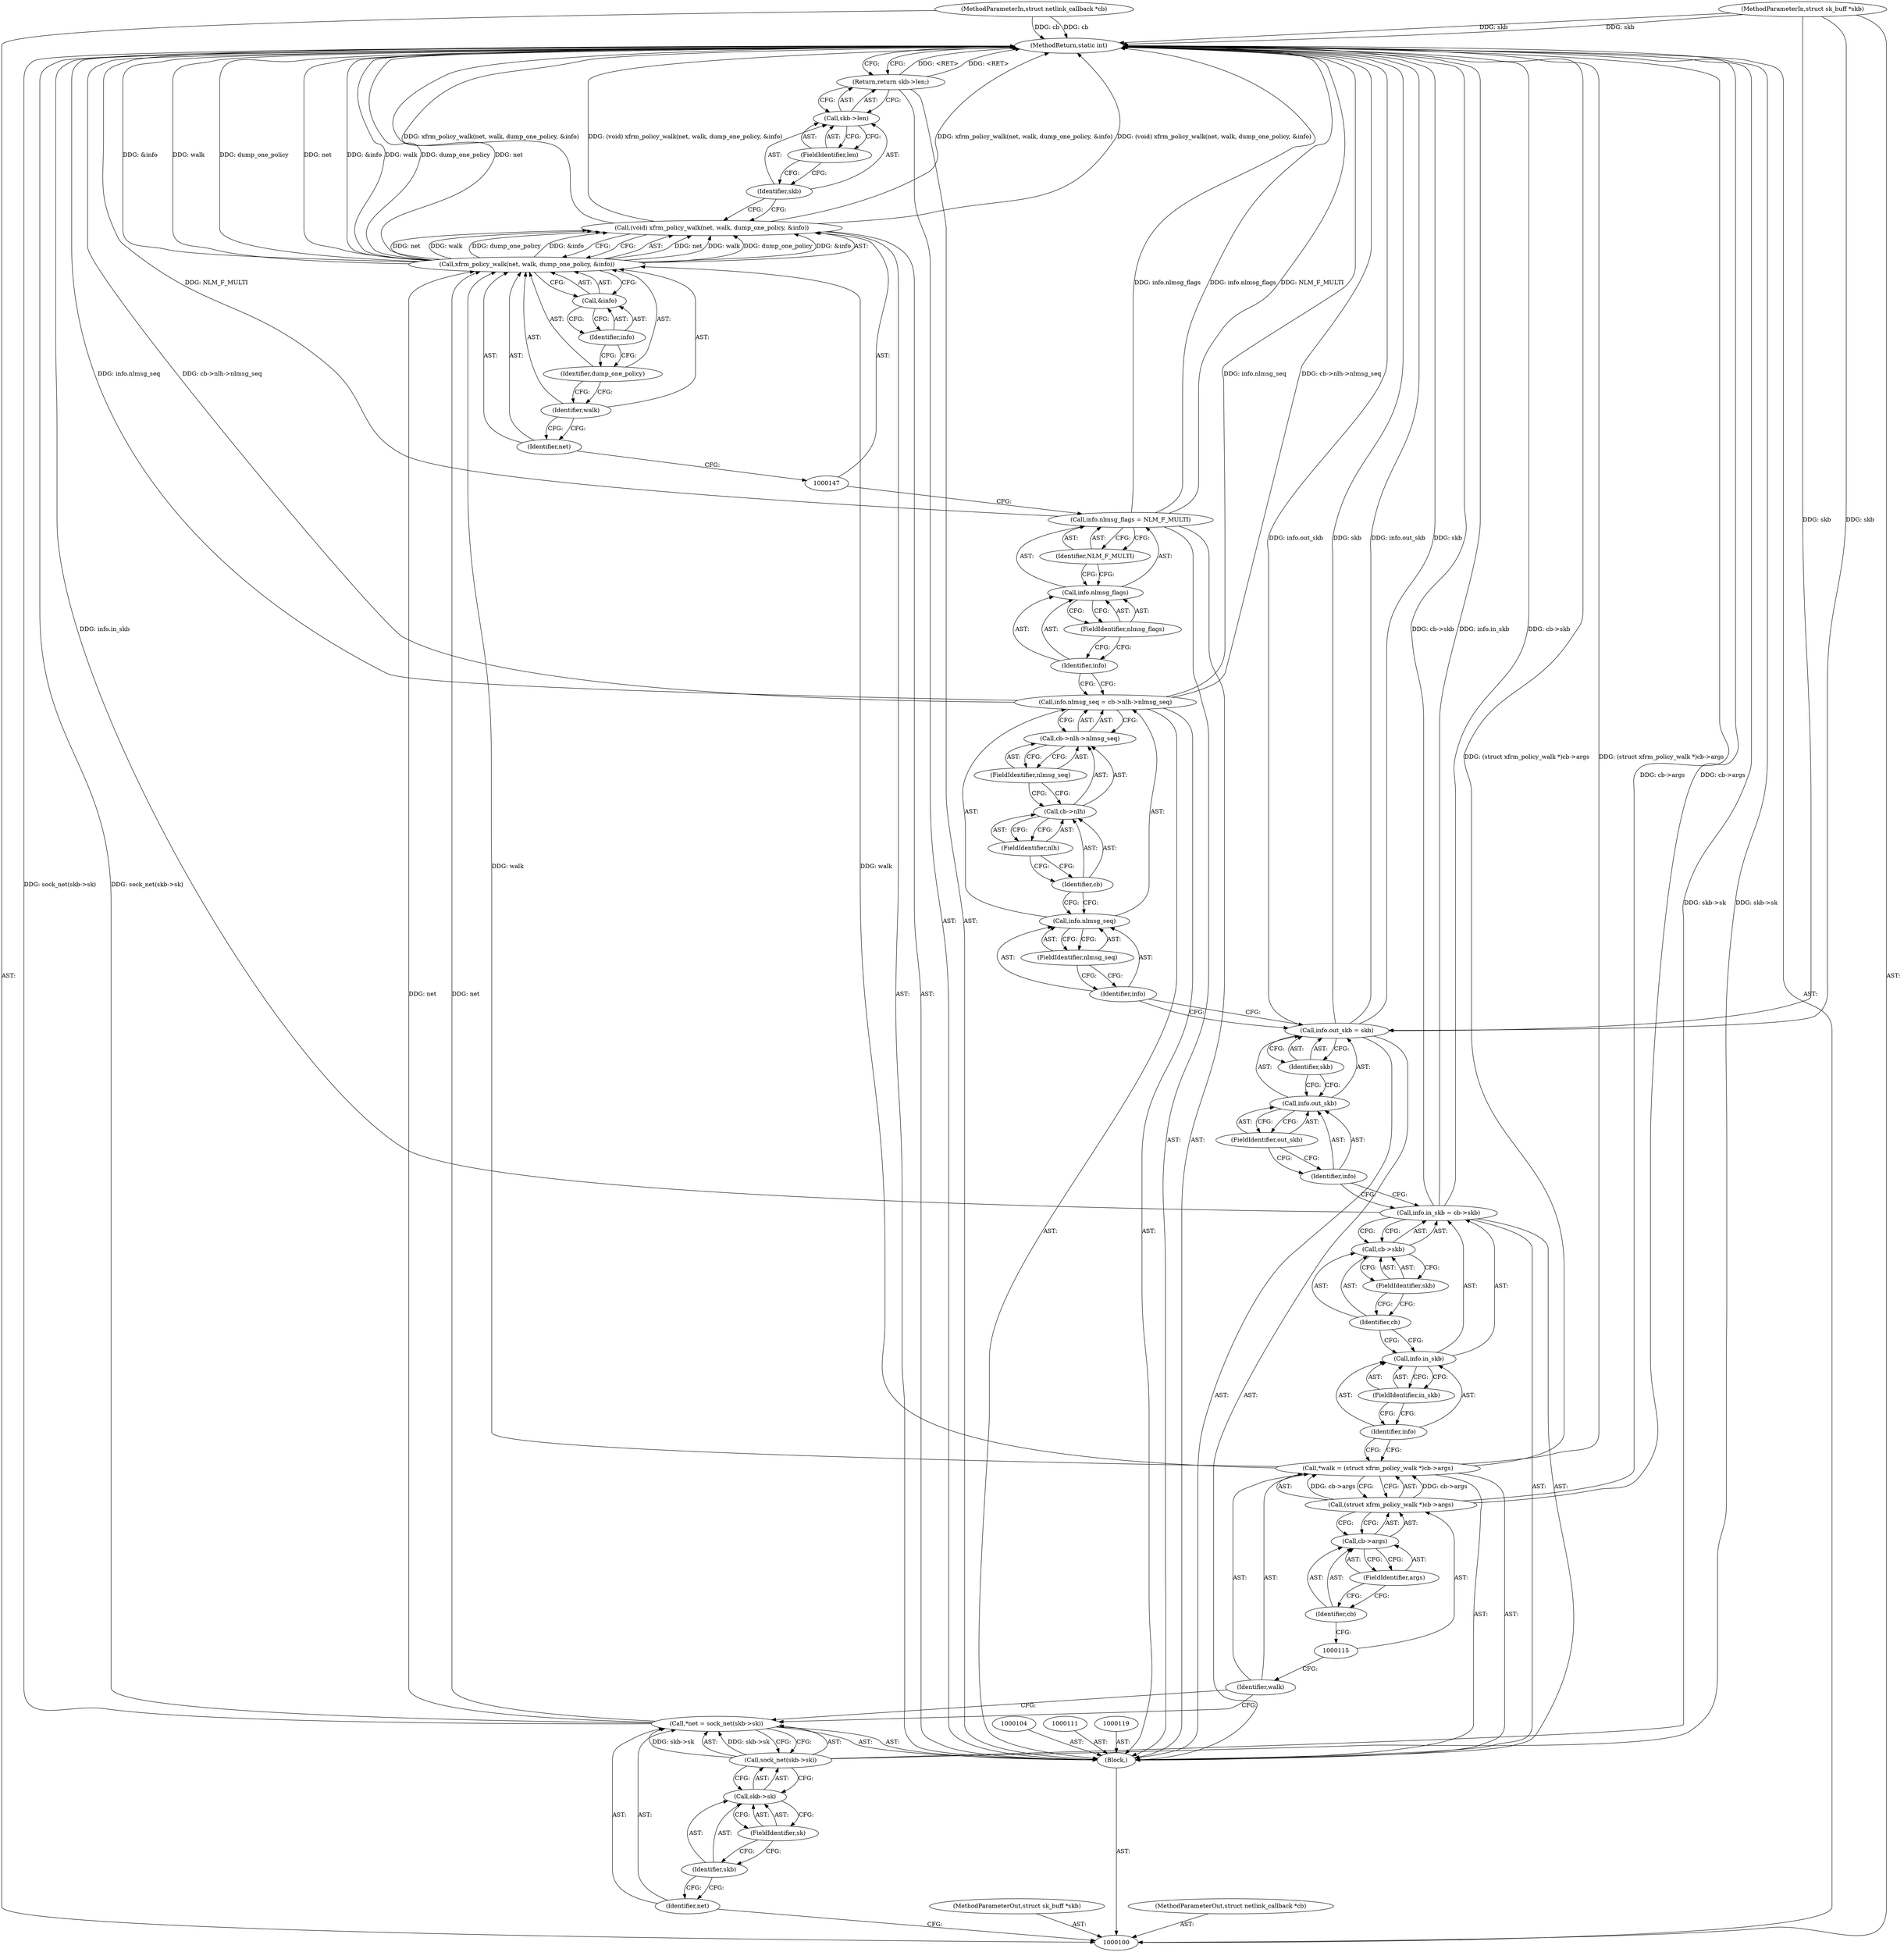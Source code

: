 digraph "0_linux_1137b5e2529a8f5ca8ee709288ecba3e68044df2" {
"1000158" [label="(MethodReturn,static int)"];
"1000101" [label="(MethodParameterIn,struct sk_buff *skb)"];
"1000203" [label="(MethodParameterOut,struct sk_buff *skb)"];
"1000102" [label="(MethodParameterIn,struct netlink_callback *cb)"];
"1000204" [label="(MethodParameterOut,struct netlink_callback *cb)"];
"1000141" [label="(Call,info.nlmsg_flags = NLM_F_MULTI)"];
"1000142" [label="(Call,info.nlmsg_flags)"];
"1000143" [label="(Identifier,info)"];
"1000145" [label="(Identifier,NLM_F_MULTI)"];
"1000144" [label="(FieldIdentifier,nlmsg_flags)"];
"1000146" [label="(Call,(void) xfrm_policy_walk(net, walk, dump_one_policy, &info))"];
"1000149" [label="(Identifier,net)"];
"1000150" [label="(Identifier,walk)"];
"1000151" [label="(Identifier,dump_one_policy)"];
"1000152" [label="(Call,&info)"];
"1000153" [label="(Identifier,info)"];
"1000148" [label="(Call,xfrm_policy_walk(net, walk, dump_one_policy, &info))"];
"1000157" [label="(FieldIdentifier,len)"];
"1000154" [label="(Return,return skb->len;)"];
"1000155" [label="(Call,skb->len)"];
"1000156" [label="(Identifier,skb)"];
"1000103" [label="(Block,)"];
"1000105" [label="(Call,*net = sock_net(skb->sk))"];
"1000106" [label="(Identifier,net)"];
"1000107" [label="(Call,sock_net(skb->sk))"];
"1000108" [label="(Call,skb->sk)"];
"1000109" [label="(Identifier,skb)"];
"1000110" [label="(FieldIdentifier,sk)"];
"1000112" [label="(Call,*walk = (struct xfrm_policy_walk *)cb->args)"];
"1000113" [label="(Identifier,walk)"];
"1000114" [label="(Call,(struct xfrm_policy_walk *)cb->args)"];
"1000116" [label="(Call,cb->args)"];
"1000117" [label="(Identifier,cb)"];
"1000118" [label="(FieldIdentifier,args)"];
"1000124" [label="(Call,cb->skb)"];
"1000125" [label="(Identifier,cb)"];
"1000120" [label="(Call,info.in_skb = cb->skb)"];
"1000121" [label="(Call,info.in_skb)"];
"1000122" [label="(Identifier,info)"];
"1000126" [label="(FieldIdentifier,skb)"];
"1000123" [label="(FieldIdentifier,in_skb)"];
"1000131" [label="(Identifier,skb)"];
"1000127" [label="(Call,info.out_skb = skb)"];
"1000128" [label="(Call,info.out_skb)"];
"1000129" [label="(Identifier,info)"];
"1000130" [label="(FieldIdentifier,out_skb)"];
"1000136" [label="(Call,cb->nlh->nlmsg_seq)"];
"1000137" [label="(Call,cb->nlh)"];
"1000138" [label="(Identifier,cb)"];
"1000132" [label="(Call,info.nlmsg_seq = cb->nlh->nlmsg_seq)"];
"1000133" [label="(Call,info.nlmsg_seq)"];
"1000134" [label="(Identifier,info)"];
"1000139" [label="(FieldIdentifier,nlh)"];
"1000140" [label="(FieldIdentifier,nlmsg_seq)"];
"1000135" [label="(FieldIdentifier,nlmsg_seq)"];
"1000158" -> "1000100"  [label="AST: "];
"1000158" -> "1000154"  [label="CFG: "];
"1000141" -> "1000158"  [label="DDG: info.nlmsg_flags"];
"1000141" -> "1000158"  [label="DDG: NLM_F_MULTI"];
"1000107" -> "1000158"  [label="DDG: skb->sk"];
"1000112" -> "1000158"  [label="DDG: (struct xfrm_policy_walk *)cb->args"];
"1000148" -> "1000158"  [label="DDG: &info"];
"1000148" -> "1000158"  [label="DDG: walk"];
"1000148" -> "1000158"  [label="DDG: dump_one_policy"];
"1000148" -> "1000158"  [label="DDG: net"];
"1000120" -> "1000158"  [label="DDG: info.in_skb"];
"1000120" -> "1000158"  [label="DDG: cb->skb"];
"1000127" -> "1000158"  [label="DDG: info.out_skb"];
"1000127" -> "1000158"  [label="DDG: skb"];
"1000146" -> "1000158"  [label="DDG: (void) xfrm_policy_walk(net, walk, dump_one_policy, &info)"];
"1000146" -> "1000158"  [label="DDG: xfrm_policy_walk(net, walk, dump_one_policy, &info)"];
"1000114" -> "1000158"  [label="DDG: cb->args"];
"1000105" -> "1000158"  [label="DDG: sock_net(skb->sk)"];
"1000132" -> "1000158"  [label="DDG: info.nlmsg_seq"];
"1000132" -> "1000158"  [label="DDG: cb->nlh->nlmsg_seq"];
"1000102" -> "1000158"  [label="DDG: cb"];
"1000101" -> "1000158"  [label="DDG: skb"];
"1000154" -> "1000158"  [label="DDG: <RET>"];
"1000101" -> "1000100"  [label="AST: "];
"1000101" -> "1000158"  [label="DDG: skb"];
"1000101" -> "1000127"  [label="DDG: skb"];
"1000203" -> "1000100"  [label="AST: "];
"1000102" -> "1000100"  [label="AST: "];
"1000102" -> "1000158"  [label="DDG: cb"];
"1000204" -> "1000100"  [label="AST: "];
"1000141" -> "1000103"  [label="AST: "];
"1000141" -> "1000145"  [label="CFG: "];
"1000142" -> "1000141"  [label="AST: "];
"1000145" -> "1000141"  [label="AST: "];
"1000147" -> "1000141"  [label="CFG: "];
"1000141" -> "1000158"  [label="DDG: info.nlmsg_flags"];
"1000141" -> "1000158"  [label="DDG: NLM_F_MULTI"];
"1000142" -> "1000141"  [label="AST: "];
"1000142" -> "1000144"  [label="CFG: "];
"1000143" -> "1000142"  [label="AST: "];
"1000144" -> "1000142"  [label="AST: "];
"1000145" -> "1000142"  [label="CFG: "];
"1000143" -> "1000142"  [label="AST: "];
"1000143" -> "1000132"  [label="CFG: "];
"1000144" -> "1000143"  [label="CFG: "];
"1000145" -> "1000141"  [label="AST: "];
"1000145" -> "1000142"  [label="CFG: "];
"1000141" -> "1000145"  [label="CFG: "];
"1000144" -> "1000142"  [label="AST: "];
"1000144" -> "1000143"  [label="CFG: "];
"1000142" -> "1000144"  [label="CFG: "];
"1000146" -> "1000103"  [label="AST: "];
"1000146" -> "1000148"  [label="CFG: "];
"1000147" -> "1000146"  [label="AST: "];
"1000148" -> "1000146"  [label="AST: "];
"1000156" -> "1000146"  [label="CFG: "];
"1000146" -> "1000158"  [label="DDG: (void) xfrm_policy_walk(net, walk, dump_one_policy, &info)"];
"1000146" -> "1000158"  [label="DDG: xfrm_policy_walk(net, walk, dump_one_policy, &info)"];
"1000148" -> "1000146"  [label="DDG: net"];
"1000148" -> "1000146"  [label="DDG: walk"];
"1000148" -> "1000146"  [label="DDG: dump_one_policy"];
"1000148" -> "1000146"  [label="DDG: &info"];
"1000149" -> "1000148"  [label="AST: "];
"1000149" -> "1000147"  [label="CFG: "];
"1000150" -> "1000149"  [label="CFG: "];
"1000150" -> "1000148"  [label="AST: "];
"1000150" -> "1000149"  [label="CFG: "];
"1000151" -> "1000150"  [label="CFG: "];
"1000151" -> "1000148"  [label="AST: "];
"1000151" -> "1000150"  [label="CFG: "];
"1000153" -> "1000151"  [label="CFG: "];
"1000152" -> "1000148"  [label="AST: "];
"1000152" -> "1000153"  [label="CFG: "];
"1000153" -> "1000152"  [label="AST: "];
"1000148" -> "1000152"  [label="CFG: "];
"1000153" -> "1000152"  [label="AST: "];
"1000153" -> "1000151"  [label="CFG: "];
"1000152" -> "1000153"  [label="CFG: "];
"1000148" -> "1000146"  [label="AST: "];
"1000148" -> "1000152"  [label="CFG: "];
"1000149" -> "1000148"  [label="AST: "];
"1000150" -> "1000148"  [label="AST: "];
"1000151" -> "1000148"  [label="AST: "];
"1000152" -> "1000148"  [label="AST: "];
"1000146" -> "1000148"  [label="CFG: "];
"1000148" -> "1000158"  [label="DDG: &info"];
"1000148" -> "1000158"  [label="DDG: walk"];
"1000148" -> "1000158"  [label="DDG: dump_one_policy"];
"1000148" -> "1000158"  [label="DDG: net"];
"1000148" -> "1000146"  [label="DDG: net"];
"1000148" -> "1000146"  [label="DDG: walk"];
"1000148" -> "1000146"  [label="DDG: dump_one_policy"];
"1000148" -> "1000146"  [label="DDG: &info"];
"1000105" -> "1000148"  [label="DDG: net"];
"1000112" -> "1000148"  [label="DDG: walk"];
"1000157" -> "1000155"  [label="AST: "];
"1000157" -> "1000156"  [label="CFG: "];
"1000155" -> "1000157"  [label="CFG: "];
"1000154" -> "1000103"  [label="AST: "];
"1000154" -> "1000155"  [label="CFG: "];
"1000155" -> "1000154"  [label="AST: "];
"1000158" -> "1000154"  [label="CFG: "];
"1000154" -> "1000158"  [label="DDG: <RET>"];
"1000155" -> "1000154"  [label="AST: "];
"1000155" -> "1000157"  [label="CFG: "];
"1000156" -> "1000155"  [label="AST: "];
"1000157" -> "1000155"  [label="AST: "];
"1000154" -> "1000155"  [label="CFG: "];
"1000156" -> "1000155"  [label="AST: "];
"1000156" -> "1000146"  [label="CFG: "];
"1000157" -> "1000156"  [label="CFG: "];
"1000103" -> "1000100"  [label="AST: "];
"1000104" -> "1000103"  [label="AST: "];
"1000105" -> "1000103"  [label="AST: "];
"1000111" -> "1000103"  [label="AST: "];
"1000112" -> "1000103"  [label="AST: "];
"1000119" -> "1000103"  [label="AST: "];
"1000120" -> "1000103"  [label="AST: "];
"1000127" -> "1000103"  [label="AST: "];
"1000132" -> "1000103"  [label="AST: "];
"1000141" -> "1000103"  [label="AST: "];
"1000146" -> "1000103"  [label="AST: "];
"1000154" -> "1000103"  [label="AST: "];
"1000105" -> "1000103"  [label="AST: "];
"1000105" -> "1000107"  [label="CFG: "];
"1000106" -> "1000105"  [label="AST: "];
"1000107" -> "1000105"  [label="AST: "];
"1000113" -> "1000105"  [label="CFG: "];
"1000105" -> "1000158"  [label="DDG: sock_net(skb->sk)"];
"1000107" -> "1000105"  [label="DDG: skb->sk"];
"1000105" -> "1000148"  [label="DDG: net"];
"1000106" -> "1000105"  [label="AST: "];
"1000106" -> "1000100"  [label="CFG: "];
"1000109" -> "1000106"  [label="CFG: "];
"1000107" -> "1000105"  [label="AST: "];
"1000107" -> "1000108"  [label="CFG: "];
"1000108" -> "1000107"  [label="AST: "];
"1000105" -> "1000107"  [label="CFG: "];
"1000107" -> "1000158"  [label="DDG: skb->sk"];
"1000107" -> "1000105"  [label="DDG: skb->sk"];
"1000108" -> "1000107"  [label="AST: "];
"1000108" -> "1000110"  [label="CFG: "];
"1000109" -> "1000108"  [label="AST: "];
"1000110" -> "1000108"  [label="AST: "];
"1000107" -> "1000108"  [label="CFG: "];
"1000109" -> "1000108"  [label="AST: "];
"1000109" -> "1000106"  [label="CFG: "];
"1000110" -> "1000109"  [label="CFG: "];
"1000110" -> "1000108"  [label="AST: "];
"1000110" -> "1000109"  [label="CFG: "];
"1000108" -> "1000110"  [label="CFG: "];
"1000112" -> "1000103"  [label="AST: "];
"1000112" -> "1000114"  [label="CFG: "];
"1000113" -> "1000112"  [label="AST: "];
"1000114" -> "1000112"  [label="AST: "];
"1000122" -> "1000112"  [label="CFG: "];
"1000112" -> "1000158"  [label="DDG: (struct xfrm_policy_walk *)cb->args"];
"1000114" -> "1000112"  [label="DDG: cb->args"];
"1000112" -> "1000148"  [label="DDG: walk"];
"1000113" -> "1000112"  [label="AST: "];
"1000113" -> "1000105"  [label="CFG: "];
"1000115" -> "1000113"  [label="CFG: "];
"1000114" -> "1000112"  [label="AST: "];
"1000114" -> "1000116"  [label="CFG: "];
"1000115" -> "1000114"  [label="AST: "];
"1000116" -> "1000114"  [label="AST: "];
"1000112" -> "1000114"  [label="CFG: "];
"1000114" -> "1000158"  [label="DDG: cb->args"];
"1000114" -> "1000112"  [label="DDG: cb->args"];
"1000116" -> "1000114"  [label="AST: "];
"1000116" -> "1000118"  [label="CFG: "];
"1000117" -> "1000116"  [label="AST: "];
"1000118" -> "1000116"  [label="AST: "];
"1000114" -> "1000116"  [label="CFG: "];
"1000117" -> "1000116"  [label="AST: "];
"1000117" -> "1000115"  [label="CFG: "];
"1000118" -> "1000117"  [label="CFG: "];
"1000118" -> "1000116"  [label="AST: "];
"1000118" -> "1000117"  [label="CFG: "];
"1000116" -> "1000118"  [label="CFG: "];
"1000124" -> "1000120"  [label="AST: "];
"1000124" -> "1000126"  [label="CFG: "];
"1000125" -> "1000124"  [label="AST: "];
"1000126" -> "1000124"  [label="AST: "];
"1000120" -> "1000124"  [label="CFG: "];
"1000125" -> "1000124"  [label="AST: "];
"1000125" -> "1000121"  [label="CFG: "];
"1000126" -> "1000125"  [label="CFG: "];
"1000120" -> "1000103"  [label="AST: "];
"1000120" -> "1000124"  [label="CFG: "];
"1000121" -> "1000120"  [label="AST: "];
"1000124" -> "1000120"  [label="AST: "];
"1000129" -> "1000120"  [label="CFG: "];
"1000120" -> "1000158"  [label="DDG: info.in_skb"];
"1000120" -> "1000158"  [label="DDG: cb->skb"];
"1000121" -> "1000120"  [label="AST: "];
"1000121" -> "1000123"  [label="CFG: "];
"1000122" -> "1000121"  [label="AST: "];
"1000123" -> "1000121"  [label="AST: "];
"1000125" -> "1000121"  [label="CFG: "];
"1000122" -> "1000121"  [label="AST: "];
"1000122" -> "1000112"  [label="CFG: "];
"1000123" -> "1000122"  [label="CFG: "];
"1000126" -> "1000124"  [label="AST: "];
"1000126" -> "1000125"  [label="CFG: "];
"1000124" -> "1000126"  [label="CFG: "];
"1000123" -> "1000121"  [label="AST: "];
"1000123" -> "1000122"  [label="CFG: "];
"1000121" -> "1000123"  [label="CFG: "];
"1000131" -> "1000127"  [label="AST: "];
"1000131" -> "1000128"  [label="CFG: "];
"1000127" -> "1000131"  [label="CFG: "];
"1000127" -> "1000103"  [label="AST: "];
"1000127" -> "1000131"  [label="CFG: "];
"1000128" -> "1000127"  [label="AST: "];
"1000131" -> "1000127"  [label="AST: "];
"1000134" -> "1000127"  [label="CFG: "];
"1000127" -> "1000158"  [label="DDG: info.out_skb"];
"1000127" -> "1000158"  [label="DDG: skb"];
"1000101" -> "1000127"  [label="DDG: skb"];
"1000128" -> "1000127"  [label="AST: "];
"1000128" -> "1000130"  [label="CFG: "];
"1000129" -> "1000128"  [label="AST: "];
"1000130" -> "1000128"  [label="AST: "];
"1000131" -> "1000128"  [label="CFG: "];
"1000129" -> "1000128"  [label="AST: "];
"1000129" -> "1000120"  [label="CFG: "];
"1000130" -> "1000129"  [label="CFG: "];
"1000130" -> "1000128"  [label="AST: "];
"1000130" -> "1000129"  [label="CFG: "];
"1000128" -> "1000130"  [label="CFG: "];
"1000136" -> "1000132"  [label="AST: "];
"1000136" -> "1000140"  [label="CFG: "];
"1000137" -> "1000136"  [label="AST: "];
"1000140" -> "1000136"  [label="AST: "];
"1000132" -> "1000136"  [label="CFG: "];
"1000137" -> "1000136"  [label="AST: "];
"1000137" -> "1000139"  [label="CFG: "];
"1000138" -> "1000137"  [label="AST: "];
"1000139" -> "1000137"  [label="AST: "];
"1000140" -> "1000137"  [label="CFG: "];
"1000138" -> "1000137"  [label="AST: "];
"1000138" -> "1000133"  [label="CFG: "];
"1000139" -> "1000138"  [label="CFG: "];
"1000132" -> "1000103"  [label="AST: "];
"1000132" -> "1000136"  [label="CFG: "];
"1000133" -> "1000132"  [label="AST: "];
"1000136" -> "1000132"  [label="AST: "];
"1000143" -> "1000132"  [label="CFG: "];
"1000132" -> "1000158"  [label="DDG: info.nlmsg_seq"];
"1000132" -> "1000158"  [label="DDG: cb->nlh->nlmsg_seq"];
"1000133" -> "1000132"  [label="AST: "];
"1000133" -> "1000135"  [label="CFG: "];
"1000134" -> "1000133"  [label="AST: "];
"1000135" -> "1000133"  [label="AST: "];
"1000138" -> "1000133"  [label="CFG: "];
"1000134" -> "1000133"  [label="AST: "];
"1000134" -> "1000127"  [label="CFG: "];
"1000135" -> "1000134"  [label="CFG: "];
"1000139" -> "1000137"  [label="AST: "];
"1000139" -> "1000138"  [label="CFG: "];
"1000137" -> "1000139"  [label="CFG: "];
"1000140" -> "1000136"  [label="AST: "];
"1000140" -> "1000137"  [label="CFG: "];
"1000136" -> "1000140"  [label="CFG: "];
"1000135" -> "1000133"  [label="AST: "];
"1000135" -> "1000134"  [label="CFG: "];
"1000133" -> "1000135"  [label="CFG: "];
}
